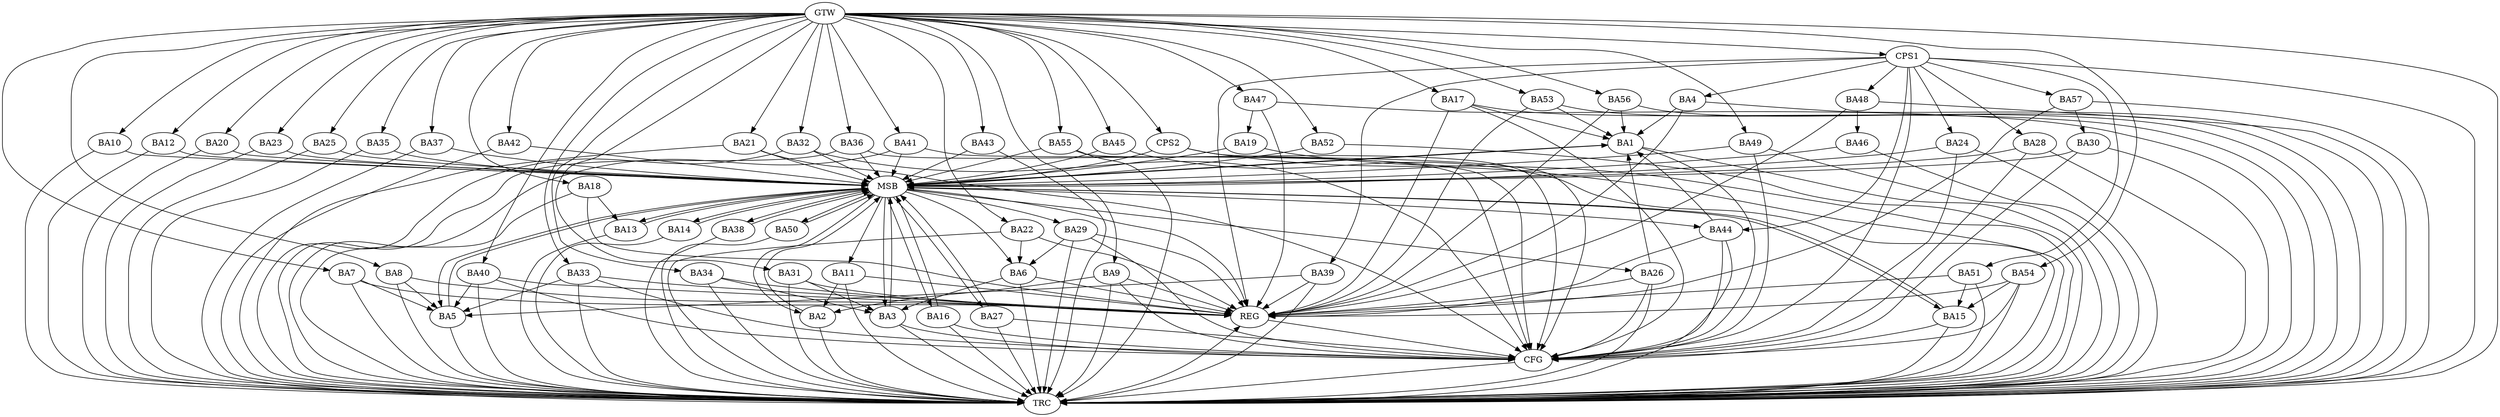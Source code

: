 strict digraph G {
  BA1 [ label="BA1" ];
  BA2 [ label="BA2" ];
  BA3 [ label="BA3" ];
  BA4 [ label="BA4" ];
  BA5 [ label="BA5" ];
  BA6 [ label="BA6" ];
  BA7 [ label="BA7" ];
  BA8 [ label="BA8" ];
  BA9 [ label="BA9" ];
  BA10 [ label="BA10" ];
  BA11 [ label="BA11" ];
  BA12 [ label="BA12" ];
  BA13 [ label="BA13" ];
  BA14 [ label="BA14" ];
  BA15 [ label="BA15" ];
  BA16 [ label="BA16" ];
  BA17 [ label="BA17" ];
  BA18 [ label="BA18" ];
  BA19 [ label="BA19" ];
  BA20 [ label="BA20" ];
  BA21 [ label="BA21" ];
  BA22 [ label="BA22" ];
  BA23 [ label="BA23" ];
  BA24 [ label="BA24" ];
  BA25 [ label="BA25" ];
  BA26 [ label="BA26" ];
  BA27 [ label="BA27" ];
  BA28 [ label="BA28" ];
  BA29 [ label="BA29" ];
  BA30 [ label="BA30" ];
  BA31 [ label="BA31" ];
  BA32 [ label="BA32" ];
  BA33 [ label="BA33" ];
  BA34 [ label="BA34" ];
  BA35 [ label="BA35" ];
  BA36 [ label="BA36" ];
  BA37 [ label="BA37" ];
  BA38 [ label="BA38" ];
  BA39 [ label="BA39" ];
  BA40 [ label="BA40" ];
  BA41 [ label="BA41" ];
  BA42 [ label="BA42" ];
  BA43 [ label="BA43" ];
  BA44 [ label="BA44" ];
  BA45 [ label="BA45" ];
  BA46 [ label="BA46" ];
  BA47 [ label="BA47" ];
  BA48 [ label="BA48" ];
  BA49 [ label="BA49" ];
  BA50 [ label="BA50" ];
  BA51 [ label="BA51" ];
  BA52 [ label="BA52" ];
  BA53 [ label="BA53" ];
  BA54 [ label="BA54" ];
  BA55 [ label="BA55" ];
  BA56 [ label="BA56" ];
  BA57 [ label="BA57" ];
  CPS1 [ label="CPS1" ];
  CPS2 [ label="CPS2" ];
  GTW [ label="GTW" ];
  REG [ label="REG" ];
  MSB [ label="MSB" ];
  CFG [ label="CFG" ];
  TRC [ label="TRC" ];
  BA4 -> BA1;
  BA6 -> BA3;
  BA7 -> BA5;
  BA8 -> BA5;
  BA9 -> BA2;
  BA11 -> BA2;
  BA17 -> BA1;
  BA18 -> BA13;
  BA22 -> BA6;
  BA26 -> BA1;
  BA29 -> BA6;
  BA31 -> BA3;
  BA33 -> BA5;
  BA34 -> BA3;
  BA39 -> BA5;
  BA40 -> BA5;
  BA44 -> BA1;
  BA47 -> BA19;
  BA48 -> BA46;
  BA51 -> BA15;
  BA53 -> BA1;
  BA54 -> BA15;
  BA56 -> BA1;
  BA57 -> BA30;
  CPS1 -> BA48;
  CPS1 -> BA57;
  CPS1 -> BA4;
  CPS1 -> BA39;
  CPS1 -> BA28;
  CPS1 -> BA44;
  CPS1 -> BA24;
  CPS1 -> BA51;
  GTW -> BA7;
  GTW -> BA8;
  GTW -> BA9;
  GTW -> BA10;
  GTW -> BA12;
  GTW -> BA17;
  GTW -> BA18;
  GTW -> BA20;
  GTW -> BA21;
  GTW -> BA22;
  GTW -> BA23;
  GTW -> BA25;
  GTW -> BA31;
  GTW -> BA32;
  GTW -> BA33;
  GTW -> BA34;
  GTW -> BA35;
  GTW -> BA36;
  GTW -> BA37;
  GTW -> BA40;
  GTW -> BA41;
  GTW -> BA42;
  GTW -> BA43;
  GTW -> BA45;
  GTW -> BA47;
  GTW -> BA49;
  GTW -> BA52;
  GTW -> BA53;
  GTW -> BA54;
  GTW -> BA55;
  GTW -> BA56;
  GTW -> CPS1;
  GTW -> CPS2;
  BA4 -> REG;
  BA6 -> REG;
  BA7 -> REG;
  BA8 -> REG;
  BA9 -> REG;
  BA11 -> REG;
  BA17 -> REG;
  BA18 -> REG;
  BA22 -> REG;
  BA26 -> REG;
  BA29 -> REG;
  BA31 -> REG;
  BA33 -> REG;
  BA34 -> REG;
  BA39 -> REG;
  BA40 -> REG;
  BA44 -> REG;
  BA47 -> REG;
  BA48 -> REG;
  BA51 -> REG;
  BA53 -> REG;
  BA54 -> REG;
  BA56 -> REG;
  BA57 -> REG;
  CPS1 -> REG;
  BA1 -> MSB;
  MSB -> BA2;
  MSB -> REG;
  BA2 -> MSB;
  MSB -> BA1;
  BA3 -> MSB;
  BA5 -> MSB;
  BA10 -> MSB;
  MSB -> BA5;
  BA12 -> MSB;
  BA13 -> MSB;
  BA14 -> MSB;
  BA15 -> MSB;
  MSB -> BA6;
  BA16 -> MSB;
  BA19 -> MSB;
  BA20 -> MSB;
  BA21 -> MSB;
  BA23 -> MSB;
  BA24 -> MSB;
  MSB -> BA16;
  BA25 -> MSB;
  BA27 -> MSB;
  MSB -> BA15;
  BA28 -> MSB;
  MSB -> BA3;
  BA30 -> MSB;
  MSB -> BA14;
  BA32 -> MSB;
  MSB -> BA26;
  BA35 -> MSB;
  BA36 -> MSB;
  MSB -> BA11;
  BA37 -> MSB;
  BA38 -> MSB;
  BA41 -> MSB;
  BA42 -> MSB;
  BA43 -> MSB;
  BA45 -> MSB;
  BA46 -> MSB;
  MSB -> BA27;
  BA49 -> MSB;
  MSB -> BA29;
  BA50 -> MSB;
  MSB -> BA44;
  BA52 -> MSB;
  MSB -> BA50;
  BA55 -> MSB;
  MSB -> BA38;
  CPS2 -> MSB;
  MSB -> BA13;
  BA1 -> CFG;
  BA44 -> CFG;
  BA26 -> CFG;
  BA28 -> CFG;
  BA15 -> CFG;
  BA33 -> CFG;
  CPS2 -> CFG;
  BA55 -> CFG;
  BA54 -> CFG;
  BA27 -> CFG;
  BA49 -> CFG;
  BA36 -> CFG;
  BA41 -> CFG;
  BA9 -> CFG;
  CPS1 -> CFG;
  BA24 -> CFG;
  BA16 -> CFG;
  BA30 -> CFG;
  BA21 -> CFG;
  BA29 -> CFG;
  BA40 -> CFG;
  BA17 -> CFG;
  BA3 -> CFG;
  BA32 -> CFG;
  REG -> CFG;
  BA1 -> TRC;
  BA2 -> TRC;
  BA3 -> TRC;
  BA4 -> TRC;
  BA5 -> TRC;
  BA6 -> TRC;
  BA7 -> TRC;
  BA8 -> TRC;
  BA9 -> TRC;
  BA10 -> TRC;
  BA11 -> TRC;
  BA12 -> TRC;
  BA13 -> TRC;
  BA14 -> TRC;
  BA15 -> TRC;
  BA16 -> TRC;
  BA17 -> TRC;
  BA18 -> TRC;
  BA19 -> TRC;
  BA20 -> TRC;
  BA21 -> TRC;
  BA22 -> TRC;
  BA23 -> TRC;
  BA24 -> TRC;
  BA25 -> TRC;
  BA26 -> TRC;
  BA27 -> TRC;
  BA28 -> TRC;
  BA29 -> TRC;
  BA30 -> TRC;
  BA31 -> TRC;
  BA32 -> TRC;
  BA33 -> TRC;
  BA34 -> TRC;
  BA35 -> TRC;
  BA36 -> TRC;
  BA37 -> TRC;
  BA38 -> TRC;
  BA39 -> TRC;
  BA40 -> TRC;
  BA41 -> TRC;
  BA42 -> TRC;
  BA43 -> TRC;
  BA44 -> TRC;
  BA45 -> TRC;
  BA46 -> TRC;
  BA47 -> TRC;
  BA48 -> TRC;
  BA49 -> TRC;
  BA50 -> TRC;
  BA51 -> TRC;
  BA52 -> TRC;
  BA53 -> TRC;
  BA54 -> TRC;
  BA55 -> TRC;
  BA56 -> TRC;
  BA57 -> TRC;
  CPS1 -> TRC;
  CPS2 -> TRC;
  GTW -> TRC;
  CFG -> TRC;
  TRC -> REG;
}
